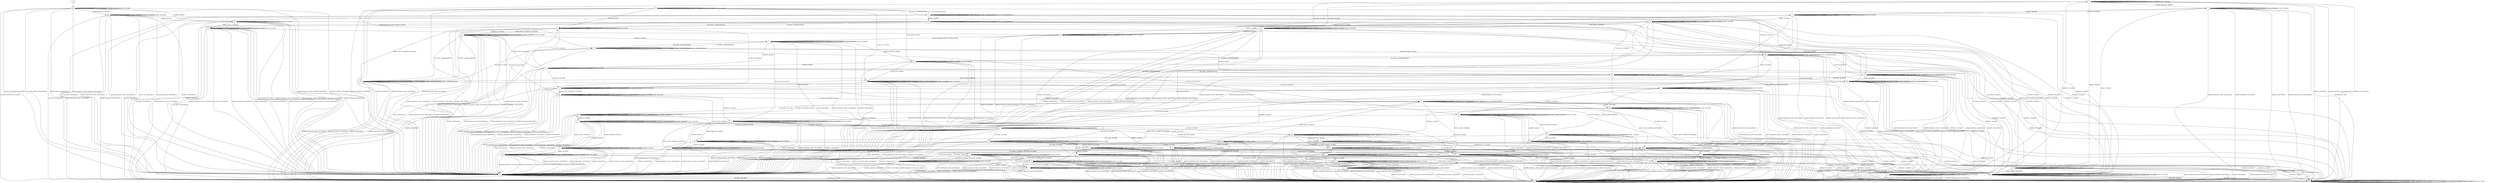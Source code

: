 digraph "" {
	graph ["Incoming time"=2.6667957305908203,
		"Outgoing time"=2.8571250438690186,
		Output="{'States': 67, 'Transitions': 859, 'Filename': '../results/ssh/BitVise-BitVise-z3-3.dot'}",
		Reference="{'States': 67, 'Transitions': 859, 'Filename': '../subjects/ssh/BitVise.dot'}",
		Solver=z3,
		Updated="{'States': 67, 'Transitions': 859, 'Filename': '../subjects/ssh/BitVise.dot'}",
		"f-measure"=1.0,
		precision=1.0,
		recall=1.0
	];
	a -> a	[key=0,
		label="UA_PK_NOK / UNIMPLEMENTED"];
	a -> a	[key=1,
		label="KEX30 / NO_RESP"];
	a -> a	[key=2,
		label="CH_REQUEST_PTY / NO_RESP"];
	a -> a	[key=3,
		label="CH_OPEN / CH_MAX"];
	a -> a	[key=4,
		label="CH_DATA / NO_RESP"];
	a -> a	[key=5,
		label="UA_PK_OK / UNIMPLEMENTED"];
	a -> a	[key=6,
		label="CH_EOF / NO_RESP"];
	a -> gg	[key=0,
		label="CH_CLOSE / NO_RESP"];
	a -> xx	[key=0,
		label="SERVICE_REQUEST_AUTH / DISCONNECT"];
	a -> xx	[key=1,
		label="SERVICE_REQUEST_CONN / DISCONNECT"];
	a -> xx	[key=2,
		label="KEXINIT_PROCEED / DISCONNECT"];
	a -> xx	[key=3,
		label="KEXINIT / DISCONNECT"];
	a -> jjj	[key=0,
		label="NEWKEYS / NO_RESP"];
	b -> b	[key=0,
		label="UA_PK_NOK / NO_RESP"];
	b -> b	[key=1,
		label="CH_REQUEST_PTY / CH_NONE"];
	b -> b	[key=2,
		label="CH_DATA / CH_NONE"];
	b -> b	[key=3,
		label="CH_CLOSE / CH_NONE"];
	b -> b	[key=4,
		label="CH_EOF / CH_NONE"];
	b -> i	[key=0,
		label="CH_OPEN / UNIMPLEMENTED"];
	b -> t	[key=0,
		label="UA_PK_OK / NO_RESP"];
	b -> w	[key=0,
		label="SERVICE_REQUEST_AUTH / DISCONNECT"];
	b -> w	[key=1,
		label="SERVICE_REQUEST_CONN / DISCONNECT"];
	b -> w	[key=2,
		label="KEXINIT_PROCEED / DISCONNECT"];
	b -> w	[key=3,
		label="KEXINIT / DISCONNECT"];
	b -> uu	[key=0,
		label="KEX30 / NO_RESP"];
	b -> bbb	[key=0,
		label="NEWKEYS / NO_RESP"];
	c -> c	[key=0,
		label="UA_PK_NOK / UNIMPLEMENTED"];
	c -> c	[key=1,
		label="CH_REQUEST_PTY / NO_RESP"];
	c -> c	[key=2,
		label="CH_OPEN / CH_MAX"];
	c -> c	[key=3,
		label="CH_DATA / NO_RESP"];
	c -> c	[key=4,
		label="UA_PK_OK / UNIMPLEMENTED"];
	c -> c	[key=5,
		label="CH_EOF / NO_RESP"];
	c -> dd	[key=0,
		label="NEWKEYS / NO_RESP"];
	c -> rr	[key=0,
		label="KEX30 / NO_RESP"];
	c -> vv	[key=0,
		label="CH_CLOSE / NO_RESP"];
	c -> xx	[key=0,
		label="SERVICE_REQUEST_AUTH / DISCONNECT"];
	c -> xx	[key=1,
		label="SERVICE_REQUEST_CONN / DISCONNECT"];
	c -> xx	[key=2,
		label="KEXINIT_PROCEED / DISCONNECT"];
	c -> xx	[key=3,
		label="KEXINIT / DISCONNECT"];
	d -> d	[key=0,
		label="UA_PK_NOK / UNIMPLEMENTED"];
	d -> d	[key=1,
		label="CH_REQUEST_PTY / NO_RESP"];
	d -> d	[key=2,
		label="CH_OPEN / CH_MAX"];
	d -> d	[key=3,
		label="CH_DATA / NO_RESP"];
	d -> d	[key=4,
		label="UA_PK_OK / UNIMPLEMENTED"];
	d -> d	[key=5,
		label="CH_EOF / NO_RESP"];
	d -> r	[key=0,
		label="CH_CLOSE / NO_RESP"];
	d -> dd	[key=0,
		label="NEWKEYS / NO_RESP"];
	d -> xx	[key=0,
		label="SERVICE_REQUEST_AUTH / DISCONNECT"];
	d -> xx	[key=1,
		label="SERVICE_REQUEST_CONN / DISCONNECT"];
	d -> xx	[key=2,
		label="KEXINIT_PROCEED / DISCONNECT"];
	d -> xx	[key=3,
		label="KEXINIT / DISCONNECT"];
	d -> kkk	[key=0,
		label="KEX30 / KEX31+NEWKEYS+BUFFERED"];
	e -> e	[key=0,
		label="UA_PK_NOK / UNIMPLEMENTED"];
	e -> e	[key=1,
		label="KEX30 / NO_RESP"];
	e -> e	[key=2,
		label="CH_REQUEST_PTY / CH_SUCCESS"];
	e -> e	[key=3,
		label="CH_OPEN / CH_MAX"];
	e -> e	[key=4,
		label="CH_DATA / NO_RESP"];
	e -> e	[key=5,
		label="UA_PK_OK / UNIMPLEMENTED"];
	e -> e	[key=6,
		label="CH_EOF / NO_RESP"];
	e -> ee	[key=0,
		label="NEWKEYS / NO_RESP"];
	e -> xx	[key=0,
		label="SERVICE_REQUEST_AUTH / DISCONNECT"];
	e -> xx	[key=1,
		label="SERVICE_REQUEST_CONN / DISCONNECT"];
	e -> xx	[key=2,
		label="KEXINIT_PROCEED / DISCONNECT"];
	e -> xx	[key=3,
		label="KEXINIT / DISCONNECT"];
	e -> ddd	[key=0,
		label="CH_CLOSE / CH_CLOSE"];
	f -> f	[key=0,
		label="UA_PK_NOK / UNIMPLEMENTED"];
	f -> f	[key=1,
		label="CH_REQUEST_PTY / CH_NONE"];
	f -> f	[key=2,
		label="CH_DATA / CH_NONE"];
	f -> f	[key=3,
		label="UA_PK_OK / UNIMPLEMENTED"];
	f -> f	[key=4,
		label="CH_CLOSE / CH_NONE"];
	f -> f	[key=5,
		label="CH_EOF / CH_NONE"];
	f -> m	[key=0,
		label="CH_OPEN / NO_RESP"];
	f -> w	[key=0,
		label="SERVICE_REQUEST_AUTH / DISCONNECT"];
	f -> w	[key=1,
		label="SERVICE_REQUEST_CONN / DISCONNECT"];
	f -> w	[key=2,
		label="KEXINIT_PROCEED / DISCONNECT"];
	f -> w	[key=3,
		label="KEXINIT / DISCONNECT"];
	f -> gg	[key=0,
		label="KEX30 / KEX31+NEWKEYS+BUFFERED"];
	f -> bbb	[key=0,
		label="NEWKEYS / NO_RESP"];
	g -> e	[key=0,
		label="KEX30 / KEX31+NEWKEYS"];
	g -> g	[key=0,
		label="UA_PK_NOK / UNIMPLEMENTED"];
	g -> g	[key=1,
		label="CH_OPEN / CH_MAX"];
	g -> g	[key=2,
		label="CH_DATA / NO_RESP"];
	g -> g	[key=3,
		label="UA_PK_OK / UNIMPLEMENTED"];
	g -> g	[key=4,
		label="CH_EOF / NO_RESP"];
	g -> r	[key=0,
		label="CH_CLOSE / NO_RESP"];
	g -> dd	[key=0,
		label="NEWKEYS / NO_RESP"];
	g -> rr	[key=0,
		label="CH_REQUEST_PTY / NO_RESP"];
	g -> xx	[key=0,
		label="SERVICE_REQUEST_AUTH / DISCONNECT"];
	g -> xx	[key=1,
		label="SERVICE_REQUEST_CONN / DISCONNECT"];
	g -> xx	[key=2,
		label="KEXINIT_PROCEED / DISCONNECT"];
	g -> xx	[key=3,
		label="KEXINIT / DISCONNECT"];
	h -> h	[key=0,
		label="UA_PK_NOK / UNIMPLEMENTED"];
	h -> h	[key=1,
		label="CH_REQUEST_PTY / NO_RESP"];
	h -> h	[key=2,
		label="CH_OPEN / CH_MAX"];
	h -> h	[key=3,
		label="CH_DATA / NO_RESP"];
	h -> h	[key=4,
		label="UA_PK_OK / UNIMPLEMENTED"];
	h -> h	[key=5,
		label="CH_EOF / NO_RESP"];
	h -> aa	[key=0,
		label="KEX30 / NO_RESP"];
	h -> dd	[key=0,
		label="NEWKEYS / NO_RESP"];
	h -> xx	[key=0,
		label="SERVICE_REQUEST_AUTH / DISCONNECT"];
	h -> xx	[key=1,
		label="SERVICE_REQUEST_CONN / DISCONNECT"];
	h -> xx	[key=2,
		label="KEXINIT_PROCEED / DISCONNECT"];
	h -> xx	[key=3,
		label="KEXINIT / DISCONNECT"];
	h -> iii	[key=0,
		label="CH_CLOSE / NO_RESP"];
	i -> b	[key=0,
		label="CH_CLOSE / UNIMPLEMENTED"];
	i -> i	[key=0,
		label="UA_PK_NOK / NO_RESP"];
	i -> i	[key=1,
		label="CH_REQUEST_PTY / UNIMPLEMENTED"];
	i -> i	[key=2,
		label="CH_OPEN / CH_MAX"];
	i -> i	[key=3,
		label="CH_DATA / UNIMPLEMENTED"];
	i -> i	[key=4,
		label="CH_EOF / UNIMPLEMENTED"];
	i -> u	[key=0,
		label="UA_PK_OK / NO_RESP"];
	i -> dd	[key=0,
		label="NEWKEYS / NO_RESP"];
	i -> xx	[key=0,
		label="SERVICE_REQUEST_AUTH / DISCONNECT"];
	i -> xx	[key=1,
		label="SERVICE_REQUEST_CONN / DISCONNECT"];
	i -> xx	[key=2,
		label="KEXINIT_PROCEED / DISCONNECT"];
	i -> xx	[key=3,
		label="KEXINIT / DISCONNECT"];
	i -> aaa	[key=0,
		label="KEX30 / NO_RESP"];
	j -> j	[key=0,
		label="UA_PK_NOK / UNIMPLEMENTED"];
	j -> j	[key=1,
		label="SERVICE_REQUEST_AUTH / SERVICE_ACCEPT"];
	j -> j	[key=2,
		label="CH_REQUEST_PTY / CH_NONE"];
	j -> j	[key=3,
		label="CH_DATA / CH_NONE"];
	j -> j	[key=4,
		label="UA_PK_OK / UNIMPLEMENTED"];
	j -> j	[key=5,
		label="CH_CLOSE / CH_NONE"];
	j -> j	[key=6,
		label="CH_EOF / CH_NONE"];
	j -> w	[key=0,
		label="KEX30 / DISCONNECT"];
	j -> w	[key=1,
		label="SERVICE_REQUEST_CONN / DISCONNECT"];
	j -> w	[key=2,
		label="NEWKEYS / DISCONNECT"];
	j -> oo	[key=0,
		label="CH_OPEN / CH_OPEN_SUCCESS"];
	j -> fff	[key=0,
		label="KEXINIT / KEXINIT"];
	j -> iii	[key=0,
		label="KEXINIT_PROCEED / KEXINIT"];
	k -> k	[key=0,
		label="UA_PK_NOK / UNIMPLEMENTED"];
	k -> k	[key=1,
		label="CH_REQUEST_PTY / NO_RESP"];
	k -> k	[key=2,
		label="CH_OPEN / CH_MAX"];
	k -> k	[key=3,
		label="CH_DATA / NO_RESP"];
	k -> k	[key=4,
		label="UA_PK_OK / UNIMPLEMENTED"];
	k -> k	[key=5,
		label="CH_EOF / NO_RESP"];
	k -> bb	[key=0,
		label="KEX30 / NO_RESP"];
	k -> dd	[key=0,
		label="NEWKEYS / NO_RESP"];
	k -> xx	[key=0,
		label="SERVICE_REQUEST_AUTH / DISCONNECT"];
	k -> xx	[key=1,
		label="SERVICE_REQUEST_CONN / DISCONNECT"];
	k -> xx	[key=2,
		label="KEXINIT_PROCEED / DISCONNECT"];
	k -> xx	[key=3,
		label="KEXINIT / DISCONNECT"];
	k -> lll	[key=0,
		label="CH_CLOSE / NO_RESP"];
	l -> l	[key=0,
		label="UA_PK_NOK / NO_RESP"];
	l -> l	[key=1,
		label="CH_REQUEST_PTY / CH_NONE"];
	l -> l	[key=2,
		label="CH_DATA / CH_NONE"];
	l -> l	[key=3,
		label="UA_PK_OK / NO_RESP"];
	l -> l	[key=4,
		label="CH_CLOSE / CH_NONE"];
	l -> l	[key=5,
		label="CH_EOF / CH_NONE"];
	l -> v	[key=0,
		label="CH_OPEN / NO_RESP"];
	l -> w	[key=0,
		label="SERVICE_REQUEST_AUTH / DISCONNECT"];
	l -> w	[key=1,
		label="SERVICE_REQUEST_CONN / DISCONNECT"];
	l -> w	[key=2,
		label="KEXINIT_PROCEED / DISCONNECT"];
	l -> w	[key=3,
		label="KEXINIT / DISCONNECT"];
	l -> bbb	[key=0,
		label="NEWKEYS / NO_RESP"];
	l -> ccc	[key=0,
		label="KEX30 / NO_RESP"];
	m -> d	[key=0,
		label="CH_EOF / NO_RESP"];
	m -> m	[key=0,
		label="UA_PK_NOK / UNIMPLEMENTED"];
	m -> m	[key=1,
		label="CH_REQUEST_PTY / NO_RESP"];
	m -> m	[key=2,
		label="CH_OPEN / CH_MAX"];
	m -> m	[key=3,
		label="UA_PK_OK / UNIMPLEMENTED"];
	m -> r	[key=0,
		label="CH_CLOSE / NO_RESP"];
	m -> dd	[key=0,
		label="NEWKEYS / NO_RESP"];
	m -> jj	[key=0,
		label="KEX30 / KEX31+NEWKEYS+BUFFERED"];
	m -> rr	[key=0,
		label="CH_DATA / NO_RESP"];
	m -> xx	[key=0,
		label="SERVICE_REQUEST_AUTH / DISCONNECT"];
	m -> xx	[key=1,
		label="SERVICE_REQUEST_CONN / DISCONNECT"];
	m -> xx	[key=2,
		label="KEXINIT_PROCEED / DISCONNECT"];
	m -> xx	[key=3,
		label="KEXINIT / DISCONNECT"];
	n -> n	[key=0,
		label="UA_PK_NOK / UNIMPLEMENTED"];
	n -> n	[key=1,
		label="CH_REQUEST_PTY / NO_RESP"];
	n -> n	[key=2,
		label="CH_OPEN / CH_MAX"];
	n -> n	[key=3,
		label="CH_DATA / NO_RESP"];
	n -> n	[key=4,
		label="UA_PK_OK / UNIMPLEMENTED"];
	n -> n	[key=5,
		label="CH_EOF / NO_RESP"];
	n -> cc	[key=0,
		label="KEX30 / NO_RESP"];
	n -> dd	[key=0,
		label="NEWKEYS / NO_RESP"];
	n -> vv	[key=0,
		label="CH_CLOSE / NO_RESP"];
	n -> xx	[key=0,
		label="SERVICE_REQUEST_AUTH / DISCONNECT"];
	n -> xx	[key=1,
		label="SERVICE_REQUEST_CONN / DISCONNECT"];
	n -> xx	[key=2,
		label="KEXINIT_PROCEED / DISCONNECT"];
	n -> xx	[key=3,
		label="KEXINIT / DISCONNECT"];
	o -> o	[key=0,
		label="UA_PK_NOK / NO_RESP"];
	o -> o	[key=1,
		label="KEX30 / NO_RESP"];
	o -> o	[key=2,
		label="CH_REQUEST_PTY / NO_RESP"];
	o -> o	[key=3,
		label="CH_OPEN / CH_MAX"];
	o -> o	[key=4,
		label="CH_DATA / NO_RESP"];
	o -> o	[key=5,
		label="UA_PK_OK / NO_RESP"];
	o -> o	[key=6,
		label="CH_EOF / NO_RESP"];
	o -> y	[key=0,
		label="CH_CLOSE / NO_RESP"];
	o -> tt	[key=0,
		label="NEWKEYS / NO_RESP"];
	o -> xx	[key=0,
		label="SERVICE_REQUEST_AUTH / DISCONNECT"];
	o -> xx	[key=1,
		label="SERVICE_REQUEST_CONN / DISCONNECT"];
	o -> xx	[key=2,
		label="KEXINIT_PROCEED / DISCONNECT"];
	o -> xx	[key=3,
		label="KEXINIT / DISCONNECT"];
	p -> p	[key=0,
		label="UA_PK_NOK / UA_FAILURE"];
	p -> p	[key=1,
		label="KEX30 / NO_RESP"];
	p -> p	[key=2,
		label="CH_REQUEST_PTY / CH_NONE"];
	p -> p	[key=3,
		label="CH_DATA / CH_NONE"];
	p -> p	[key=4,
		label="CH_CLOSE / CH_NONE"];
	p -> p	[key=5,
		label="CH_EOF / CH_NONE"];
	p -> w	[key=0,
		label="SERVICE_REQUEST_AUTH / DISCONNECT"];
	p -> w	[key=1,
		label="SERVICE_REQUEST_CONN / DISCONNECT"];
	p -> w	[key=2,
		label="KEXINIT_PROCEED / DISCONNECT"];
	p -> w	[key=3,
		label="KEXINIT / DISCONNECT"];
	p -> gg	[key=0,
		label="UA_PK_OK / UA_SUCCESS"];
	p -> ll	[key=0,
		label="NEWKEYS / NO_RESP"];
	p -> nnn	[key=0,
		label="CH_OPEN / UNIMPLEMENTED"];
	q -> d	[key=0,
		label="CH_EOF / NO_RESP"];
	q -> g	[key=0,
		label="CH_DATA / NO_RESP"];
	q -> m	[key=0,
		label="CH_REQUEST_PTY / NO_RESP"];
	q -> q	[key=0,
		label="UA_PK_NOK / UNIMPLEMENTED"];
	q -> q	[key=1,
		label="CH_OPEN / CH_MAX"];
	q -> q	[key=2,
		label="UA_PK_OK / UNIMPLEMENTED"];
	q -> r	[key=0,
		label="CH_CLOSE / NO_RESP"];
	q -> dd	[key=0,
		label="NEWKEYS / NO_RESP"];
	q -> jj	[key=0,
		label="KEX30 / KEX31+NEWKEYS"];
	q -> xx	[key=0,
		label="SERVICE_REQUEST_AUTH / DISCONNECT"];
	q -> xx	[key=1,
		label="SERVICE_REQUEST_CONN / DISCONNECT"];
	q -> xx	[key=2,
		label="KEXINIT_PROCEED / DISCONNECT"];
	q -> xx	[key=3,
		label="KEXINIT / DISCONNECT"];
	r -> r	[key=0,
		label="UA_PK_NOK / UNIMPLEMENTED"];
	r -> r	[key=1,
		label="CH_REQUEST_PTY / CH_NONE"];
	r -> r	[key=2,
		label="CH_DATA / CH_NONE"];
	r -> r	[key=3,
		label="UA_PK_OK / UNIMPLEMENTED"];
	r -> r	[key=4,
		label="CH_CLOSE / CH_NONE"];
	r -> r	[key=5,
		label="CH_EOF / CH_NONE"];
	r -> w	[key=0,
		label="SERVICE_REQUEST_AUTH / DISCONNECT"];
	r -> w	[key=1,
		label="SERVICE_REQUEST_CONN / DISCONNECT"];
	r -> w	[key=2,
		label="KEXINIT_PROCEED / DISCONNECT"];
	r -> w	[key=3,
		label="KEXINIT / DISCONNECT"];
	r -> cc	[key=0,
		label="CH_OPEN / NO_RESP"];
	r -> bbb	[key=0,
		label="NEWKEYS / NO_RESP"];
	r -> ddd	[key=0,
		label="KEX30 / KEX31+NEWKEYS+BUFFERED"];
	s -> m	[key=0,
		label="CH_OPEN / NO_RESP"];
	s -> s	[key=0,
		label="UA_PK_NOK / UNIMPLEMENTED"];
	s -> s	[key=1,
		label="CH_REQUEST_PTY / CH_NONE"];
	s -> s	[key=2,
		label="CH_DATA / CH_NONE"];
	s -> s	[key=3,
		label="UA_PK_OK / UNIMPLEMENTED"];
	s -> s	[key=4,
		label="CH_CLOSE / CH_NONE"];
	s -> s	[key=5,
		label="CH_EOF / CH_NONE"];
	s -> w	[key=0,
		label="SERVICE_REQUEST_AUTH / DISCONNECT"];
	s -> w	[key=1,
		label="SERVICE_REQUEST_CONN / DISCONNECT"];
	s -> w	[key=2,
		label="KEXINIT_PROCEED / DISCONNECT"];
	s -> w	[key=3,
		label="KEXINIT / DISCONNECT"];
	s -> gg	[key=0,
		label="KEX30 / KEX31+NEWKEYS"];
	s -> bbb	[key=0,
		label="NEWKEYS / NO_RESP"];
	t -> f	[key=0,
		label="KEX30 / NO_RESP"];
	t -> t	[key=0,
		label="UA_PK_NOK / UNIMPLEMENTED"];
	t -> t	[key=1,
		label="CH_REQUEST_PTY / CH_NONE"];
	t -> t	[key=2,
		label="CH_DATA / CH_NONE"];
	t -> t	[key=3,
		label="UA_PK_OK / UNIMPLEMENTED"];
	t -> t	[key=4,
		label="CH_CLOSE / CH_NONE"];
	t -> t	[key=5,
		label="CH_EOF / CH_NONE"];
	t -> w	[key=0,
		label="SERVICE_REQUEST_AUTH / DISCONNECT"];
	t -> w	[key=1,
		label="SERVICE_REQUEST_CONN / DISCONNECT"];
	t -> w	[key=2,
		label="KEXINIT_PROCEED / DISCONNECT"];
	t -> w	[key=3,
		label="KEXINIT / DISCONNECT"];
	t -> bbb	[key=0,
		label="NEWKEYS / NO_RESP"];
	t -> mmm	[key=0,
		label="CH_OPEN / NO_RESP"];
	u -> t	[key=0,
		label="CH_CLOSE / NO_RESP"];
	u -> u	[key=0,
		label="UA_PK_NOK / UNIMPLEMENTED"];
	u -> u	[key=1,
		label="CH_REQUEST_PTY / NO_RESP"];
	u -> u	[key=2,
		label="CH_OPEN / CH_MAX"];
	u -> u	[key=3,
		label="CH_DATA / NO_RESP"];
	u -> u	[key=4,
		label="UA_PK_OK / UNIMPLEMENTED"];
	u -> u	[key=5,
		label="CH_EOF / NO_RESP"];
	u -> dd	[key=0,
		label="NEWKEYS / NO_RESP"];
	u -> hh	[key=0,
		label="KEX30 / NO_RESP"];
	u -> xx	[key=0,
		label="SERVICE_REQUEST_AUTH / DISCONNECT"];
	u -> xx	[key=1,
		label="SERVICE_REQUEST_CONN / DISCONNECT"];
	u -> xx	[key=2,
		label="KEXINIT_PROCEED / DISCONNECT"];
	u -> xx	[key=3,
		label="KEXINIT / DISCONNECT"];
	v -> l	[key=0,
		label="CH_CLOSE / NO_RESP"];
	v -> v	[key=0,
		label="UA_PK_NOK / NO_RESP"];
	v -> v	[key=1,
		label="CH_REQUEST_PTY / NO_RESP"];
	v -> v	[key=2,
		label="CH_OPEN / CH_MAX"];
	v -> v	[key=3,
		label="CH_DATA / NO_RESP"];
	v -> v	[key=4,
		label="UA_PK_OK / NO_RESP"];
	v -> v	[key=5,
		label="CH_EOF / NO_RESP"];
	v -> dd	[key=0,
		label="NEWKEYS / NO_RESP"];
	v -> ss	[key=0,
		label="KEX30 / NO_RESP"];
	v -> xx	[key=0,
		label="SERVICE_REQUEST_AUTH / DISCONNECT"];
	v -> xx	[key=1,
		label="SERVICE_REQUEST_CONN / DISCONNECT"];
	v -> xx	[key=2,
		label="KEXINIT_PROCEED / DISCONNECT"];
	v -> xx	[key=3,
		label="KEXINIT / DISCONNECT"];
	w -> w	[key=0,
		label="UA_PK_NOK / NO_CONN"];
	w -> w	[key=1,
		label="KEX30 / NO_CONN"];
	w -> w	[key=2,
		label="SERVICE_REQUEST_AUTH / NO_CONN"];
	w -> w	[key=3,
		label="SERVICE_REQUEST_CONN / NO_CONN"];
	w -> w	[key=4,
		label="NEWKEYS / NO_CONN"];
	w -> w	[key=5,
		label="CH_REQUEST_PTY / CH_NONE"];
	w -> w	[key=6,
		label="CH_DATA / CH_NONE"];
	w -> w	[key=7,
		label="UA_PK_OK / NO_CONN"];
	w -> w	[key=8,
		label="KEXINIT_PROCEED / NO_CONN"];
	w -> w	[key=9,
		label="CH_CLOSE / CH_NONE"];
	w -> w	[key=10,
		label="KEXINIT / NO_CONN"];
	w -> w	[key=11,
		label="CH_EOF / CH_NONE"];
	w -> xx	[key=0,
		label="CH_OPEN / NO_CONN"];
	x -> s	[key=0,
		label="KEXINIT / KEXINIT"];
	x -> w	[key=0,
		label="KEX30 / DISCONNECT"];
	x -> w	[key=1,
		label="SERVICE_REQUEST_CONN / DISCONNECT"];
	x -> w	[key=2,
		label="NEWKEYS / DISCONNECT"];
	x -> x	[key=0,
		label="UA_PK_NOK / UNIMPLEMENTED"];
	x -> x	[key=1,
		label="SERVICE_REQUEST_AUTH / SERVICE_ACCEPT"];
	x -> x	[key=2,
		label="CH_REQUEST_PTY / CH_NONE"];
	x -> x	[key=3,
		label="CH_DATA / CH_NONE"];
	x -> x	[key=4,
		label="UA_PK_OK / UNIMPLEMENTED"];
	x -> x	[key=5,
		label="CH_CLOSE / CH_NONE"];
	x -> x	[key=6,
		label="CH_EOF / CH_NONE"];
	x -> oo	[key=0,
		label="CH_OPEN / CH_OPEN_SUCCESS"];
	x -> lll	[key=0,
		label="KEXINIT_PROCEED / KEXINIT"];
	y -> o	[key=0,
		label="CH_OPEN / NO_RESP"];
	y -> w	[key=0,
		label="SERVICE_REQUEST_AUTH / DISCONNECT"];
	y -> w	[key=1,
		label="SERVICE_REQUEST_CONN / DISCONNECT"];
	y -> w	[key=2,
		label="KEXINIT_PROCEED / DISCONNECT"];
	y -> w	[key=3,
		label="KEXINIT / DISCONNECT"];
	y -> y	[key=0,
		label="UA_PK_NOK / NO_RESP"];
	y -> y	[key=1,
		label="KEX30 / NO_RESP"];
	y -> y	[key=2,
		label="CH_REQUEST_PTY / CH_NONE"];
	y -> y	[key=3,
		label="CH_DATA / CH_NONE"];
	y -> y	[key=4,
		label="UA_PK_OK / NO_RESP"];
	y -> y	[key=5,
		label="CH_CLOSE / CH_NONE"];
	y -> y	[key=6,
		label="CH_EOF / CH_NONE"];
	y -> mm	[key=0,
		label="NEWKEYS / NO_RESP"];
	z -> d	[key=0,
		label="KEX30 / NO_RESP"];
	z -> z	[key=0,
		label="UA_PK_NOK / UNIMPLEMENTED"];
	z -> z	[key=1,
		label="CH_REQUEST_PTY / NO_RESP"];
	z -> z	[key=2,
		label="CH_OPEN / CH_MAX"];
	z -> z	[key=3,
		label="CH_DATA / NO_RESP"];
	z -> z	[key=4,
		label="UA_PK_OK / UNIMPLEMENTED"];
	z -> z	[key=5,
		label="CH_EOF / NO_RESP"];
	z -> dd	[key=0,
		label="NEWKEYS / NO_RESP"];
	z -> vv	[key=0,
		label="CH_CLOSE / NO_RESP"];
	z -> xx	[key=0,
		label="SERVICE_REQUEST_AUTH / DISCONNECT"];
	z -> xx	[key=1,
		label="SERVICE_REQUEST_CONN / DISCONNECT"];
	z -> xx	[key=2,
		label="KEXINIT_PROCEED / DISCONNECT"];
	z -> xx	[key=3,
		label="KEXINIT / DISCONNECT"];
	aa -> aa	[key=0,
		label="UA_PK_NOK / UNIMPLEMENTED"];
	aa -> aa	[key=1,
		label="CH_REQUEST_PTY / NO_RESP"];
	aa -> aa	[key=2,
		label="CH_OPEN / CH_MAX"];
	aa -> aa	[key=3,
		label="CH_DATA / NO_RESP"];
	aa -> aa	[key=4,
		label="UA_PK_OK / UNIMPLEMENTED"];
	aa -> aa	[key=5,
		label="CH_EOF / NO_RESP"];
	aa -> dd	[key=0,
		label="NEWKEYS / NO_RESP"];
	aa -> xx	[key=0,
		label="SERVICE_REQUEST_AUTH / DISCONNECT"];
	aa -> xx	[key=1,
		label="SERVICE_REQUEST_CONN / DISCONNECT"];
	aa -> xx	[key=2,
		label="KEXINIT_PROCEED / DISCONNECT"];
	aa -> xx	[key=3,
		label="KEXINIT / DISCONNECT"];
	aa -> fff	[key=0,
		label="CH_CLOSE / NO_RESP"];
	aa -> kkk	[key=0,
		label="KEX30 / KEX31+NEWKEYS"];
	bb -> a	[key=0,
		label="KEX30 / KEX31+NEWKEYS"];
	bb -> s	[key=0,
		label="CH_CLOSE / NO_RESP"];
	bb -> bb	[key=0,
		label="UA_PK_NOK / UNIMPLEMENTED"];
	bb -> bb	[key=1,
		label="CH_REQUEST_PTY / NO_RESP"];
	bb -> bb	[key=2,
		label="CH_OPEN / CH_MAX"];
	bb -> bb	[key=3,
		label="CH_DATA / NO_RESP"];
	bb -> bb	[key=4,
		label="UA_PK_OK / UNIMPLEMENTED"];
	bb -> bb	[key=5,
		label="CH_EOF / NO_RESP"];
	bb -> dd	[key=0,
		label="NEWKEYS / NO_RESP"];
	bb -> xx	[key=0,
		label="SERVICE_REQUEST_AUTH / DISCONNECT"];
	bb -> xx	[key=1,
		label="SERVICE_REQUEST_CONN / DISCONNECT"];
	bb -> xx	[key=2,
		label="KEXINIT_PROCEED / DISCONNECT"];
	bb -> xx	[key=3,
		label="KEXINIT / DISCONNECT"];
	cc -> r	[key=0,
		label="CH_CLOSE / NO_RESP"];
	cc -> cc	[key=0,
		label="UA_PK_NOK / UNIMPLEMENTED"];
	cc -> cc	[key=1,
		label="CH_REQUEST_PTY / NO_RESP"];
	cc -> cc	[key=2,
		label="CH_OPEN / CH_MAX"];
	cc -> cc	[key=3,
		label="CH_DATA / NO_RESP"];
	cc -> cc	[key=4,
		label="UA_PK_OK / UNIMPLEMENTED"];
	cc -> cc	[key=5,
		label="CH_EOF / NO_RESP"];
	cc -> dd	[key=0,
		label="NEWKEYS / NO_RESP"];
	cc -> jj	[key=0,
		label="KEX30 / KEX31+NEWKEYS+BUFFERED"];
	cc -> xx	[key=0,
		label="SERVICE_REQUEST_AUTH / DISCONNECT"];
	cc -> xx	[key=1,
		label="SERVICE_REQUEST_CONN / DISCONNECT"];
	cc -> xx	[key=2,
		label="KEXINIT_PROCEED / DISCONNECT"];
	cc -> xx	[key=3,
		label="KEXINIT / DISCONNECT"];
	dd -> dd	[key=0,
		label="UA_PK_NOK / NO_RESP"];
	dd -> dd	[key=1,
		label="KEX30 / NO_RESP"];
	dd -> dd	[key=2,
		label="SERVICE_REQUEST_AUTH / NO_RESP"];
	dd -> dd	[key=3,
		label="SERVICE_REQUEST_CONN / NO_RESP"];
	dd -> dd	[key=4,
		label="NEWKEYS / NO_RESP"];
	dd -> dd	[key=5,
		label="CH_REQUEST_PTY / NO_RESP"];
	dd -> dd	[key=6,
		label="CH_OPEN / CH_MAX"];
	dd -> dd	[key=7,
		label="CH_DATA / NO_RESP"];
	dd -> dd	[key=8,
		label="UA_PK_OK / NO_RESP"];
	dd -> dd	[key=9,
		label="KEXINIT_PROCEED / NO_RESP"];
	dd -> dd	[key=10,
		label="KEXINIT / NO_RESP"];
	dd -> dd	[key=11,
		label="CH_EOF / NO_RESP"];
	dd -> bbb	[key=0,
		label="CH_CLOSE / NO_RESP"];
	ee -> g	[key=0,
		label="KEXINIT / KEXINIT"];
	ee -> j	[key=0,
		label="CH_CLOSE / CH_CLOSE"];
	ee -> ee	[key=0,
		label="UA_PK_NOK / UNIMPLEMENTED"];
	ee -> ee	[key=1,
		label="SERVICE_REQUEST_AUTH / SERVICE_ACCEPT"];
	ee -> ee	[key=2,
		label="CH_REQUEST_PTY / CH_SUCCESS"];
	ee -> ee	[key=3,
		label="CH_OPEN / CH_MAX"];
	ee -> ee	[key=4,
		label="CH_DATA / NO_RESP"];
	ee -> ee	[key=5,
		label="UA_PK_OK / UNIMPLEMENTED"];
	ee -> ee	[key=6,
		label="CH_EOF / NO_RESP"];
	ee -> xx	[key=0,
		label="KEX30 / DISCONNECT"];
	ee -> xx	[key=1,
		label="SERVICE_REQUEST_CONN / DISCONNECT"];
	ee -> xx	[key=2,
		label="NEWKEYS / DISCONNECT"];
	ee -> zz	[key=0,
		label="KEXINIT_PROCEED / KEXINIT"];
	ff -> ff	[key=0,
		label="UA_PK_NOK / UA_FAILURE"];
	ff -> ff	[key=1,
		label="SERVICE_REQUEST_AUTH / SERVICE_ACCEPT"];
	ff -> ff	[key=2,
		label="CH_REQUEST_PTY / UNIMPLEMENTED"];
	ff -> ff	[key=3,
		label="CH_OPEN / CH_MAX"];
	ff -> ff	[key=4,
		label="CH_DATA / UNIMPLEMENTED"];
	ff -> ff	[key=5,
		label="CH_EOF / UNIMPLEMENTED"];
	ff -> kk	[key=0,
		label="KEXINIT / KEXINIT"];
	ff -> ll	[key=0,
		label="CH_CLOSE / UNIMPLEMENTED"];
	ff -> xx	[key=0,
		label="KEX30 / DISCONNECT"];
	ff -> xx	[key=1,
		label="SERVICE_REQUEST_CONN / DISCONNECT"];
	ff -> xx	[key=2,
		label="NEWKEYS / DISCONNECT"];
	ff -> hhh	[key=0,
		label="KEXINIT_PROCEED / KEXINIT"];
	ff -> jjj	[key=0,
		label="UA_PK_OK / UA_SUCCESS"];
	gg -> w	[key=0,
		label="SERVICE_REQUEST_AUTH / DISCONNECT"];
	gg -> w	[key=1,
		label="SERVICE_REQUEST_CONN / DISCONNECT"];
	gg -> w	[key=2,
		label="KEXINIT_PROCEED / DISCONNECT"];
	gg -> w	[key=3,
		label="KEXINIT / DISCONNECT"];
	gg -> x	[key=0,
		label="NEWKEYS / NO_RESP"];
	gg -> gg	[key=0,
		label="UA_PK_NOK / UNIMPLEMENTED"];
	gg -> gg	[key=1,
		label="KEX30 / NO_RESP"];
	gg -> gg	[key=2,
		label="CH_REQUEST_PTY / CH_NONE"];
	gg -> gg	[key=3,
		label="CH_DATA / CH_NONE"];
	gg -> gg	[key=4,
		label="UA_PK_OK / UNIMPLEMENTED"];
	gg -> gg	[key=5,
		label="CH_CLOSE / CH_NONE"];
	gg -> gg	[key=6,
		label="CH_EOF / CH_NONE"];
	gg -> jj	[key=0,
		label="CH_OPEN / CH_OPEN_SUCCESS"];
	hh -> a	[key=0,
		label="KEX30 / KEX31+NEWKEYS+BUFFERED"];
	hh -> f	[key=0,
		label="CH_CLOSE / NO_RESP"];
	hh -> dd	[key=0,
		label="NEWKEYS / NO_RESP"];
	hh -> hh	[key=0,
		label="UA_PK_NOK / UNIMPLEMENTED"];
	hh -> hh	[key=1,
		label="CH_REQUEST_PTY / NO_RESP"];
	hh -> hh	[key=2,
		label="CH_OPEN / CH_MAX"];
	hh -> hh	[key=3,
		label="CH_DATA / NO_RESP"];
	hh -> hh	[key=4,
		label="UA_PK_OK / UNIMPLEMENTED"];
	hh -> hh	[key=5,
		label="CH_EOF / NO_RESP"];
	hh -> xx	[key=0,
		label="SERVICE_REQUEST_AUTH / DISCONNECT"];
	hh -> xx	[key=1,
		label="SERVICE_REQUEST_CONN / DISCONNECT"];
	hh -> xx	[key=2,
		label="KEXINIT_PROCEED / DISCONNECT"];
	hh -> xx	[key=3,
		label="KEXINIT / DISCONNECT"];
	ii -> f	[key=0,
		label="UA_PK_OK / NO_RESP"];
	ii -> p	[key=0,
		label="KEX30 / KEX31+NEWKEYS"];
	ii -> w	[key=0,
		label="SERVICE_REQUEST_AUTH / DISCONNECT"];
	ii -> w	[key=1,
		label="SERVICE_REQUEST_CONN / DISCONNECT"];
	ii -> w	[key=2,
		label="KEXINIT_PROCEED / DISCONNECT"];
	ii -> w	[key=3,
		label="KEXINIT / DISCONNECT"];
	ii -> ii	[key=0,
		label="CH_REQUEST_PTY / CH_NONE"];
	ii -> ii	[key=1,
		label="CH_DATA / CH_NONE"];
	ii -> ii	[key=2,
		label="CH_CLOSE / CH_NONE"];
	ii -> ii	[key=3,
		label="CH_EOF / CH_NONE"];
	ii -> kk	[key=0,
		label="CH_OPEN / UNIMPLEMENTED"];
	ii -> uu	[key=0,
		label="UA_PK_NOK / NO_RESP"];
	ii -> bbb	[key=0,
		label="NEWKEYS / NO_RESP"];
	jj -> e	[key=0,
		label="CH_DATA / NO_RESP"];
	jj -> jj	[key=0,
		label="UA_PK_NOK / UNIMPLEMENTED"];
	jj -> jj	[key=1,
		label="KEX30 / NO_RESP"];
	jj -> jj	[key=2,
		label="CH_REQUEST_PTY / CH_SUCCESS"];
	jj -> jj	[key=3,
		label="CH_OPEN / CH_MAX"];
	jj -> jj	[key=4,
		label="UA_PK_OK / UNIMPLEMENTED"];
	jj -> oo	[key=0,
		label="NEWKEYS / NO_RESP"];
	jj -> xx	[key=0,
		label="SERVICE_REQUEST_AUTH / DISCONNECT"];
	jj -> xx	[key=1,
		label="SERVICE_REQUEST_CONN / DISCONNECT"];
	jj -> xx	[key=2,
		label="KEXINIT_PROCEED / DISCONNECT"];
	jj -> xx	[key=3,
		label="KEXINIT / DISCONNECT"];
	jj -> ddd	[key=0,
		label="CH_CLOSE / CH_CLOSE"];
	jj -> kkk	[key=0,
		label="CH_EOF / CH_CLOSE"];
	kk -> dd	[key=0,
		label="NEWKEYS / NO_RESP"];
	kk -> hh	[key=0,
		label="UA_PK_OK / NO_RESP"];
	kk -> ii	[key=0,
		label="CH_CLOSE / UNIMPLEMENTED"];
	kk -> kk	[key=0,
		label="CH_REQUEST_PTY / UNIMPLEMENTED"];
	kk -> kk	[key=1,
		label="CH_OPEN / CH_MAX"];
	kk -> kk	[key=2,
		label="CH_DATA / UNIMPLEMENTED"];
	kk -> kk	[key=3,
		label="CH_EOF / UNIMPLEMENTED"];
	kk -> xx	[key=0,
		label="SERVICE_REQUEST_AUTH / DISCONNECT"];
	kk -> xx	[key=1,
		label="SERVICE_REQUEST_CONN / DISCONNECT"];
	kk -> xx	[key=2,
		label="KEXINIT_PROCEED / DISCONNECT"];
	kk -> xx	[key=3,
		label="KEXINIT / DISCONNECT"];
	kk -> aaa	[key=0,
		label="UA_PK_NOK / NO_RESP"];
	kk -> nnn	[key=0,
		label="KEX30 / KEX31+NEWKEYS"];
	ll -> w	[key=0,
		label="KEX30 / DISCONNECT"];
	ll -> w	[key=1,
		label="SERVICE_REQUEST_CONN / DISCONNECT"];
	ll -> w	[key=2,
		label="NEWKEYS / DISCONNECT"];
	ll -> x	[key=0,
		label="UA_PK_OK / UA_SUCCESS"];
	ll -> ff	[key=0,
		label="CH_OPEN / UNIMPLEMENTED"];
	ll -> ii	[key=0,
		label="KEXINIT / KEXINIT"];
	ll -> ll	[key=0,
		label="UA_PK_NOK / UA_FAILURE"];
	ll -> ll	[key=1,
		label="SERVICE_REQUEST_AUTH / SERVICE_ACCEPT"];
	ll -> ll	[key=2,
		label="CH_REQUEST_PTY / CH_NONE"];
	ll -> ll	[key=3,
		label="CH_DATA / CH_NONE"];
	ll -> ll	[key=4,
		label="CH_CLOSE / CH_NONE"];
	ll -> ll	[key=5,
		label="CH_EOF / CH_NONE"];
	ll -> yy	[key=0,
		label="KEXINIT_PROCEED / KEXINIT"];
	mm -> l	[key=0,
		label="KEXINIT_PROCEED / KEXINIT"];
	mm -> w	[key=0,
		label="KEX30 / DISCONNECT"];
	mm -> w	[key=1,
		label="SERVICE_REQUEST_CONN / DISCONNECT"];
	mm -> w	[key=2,
		label="NEWKEYS / DISCONNECT"];
	mm -> ll	[key=0,
		label="SERVICE_REQUEST_AUTH / SERVICE_ACCEPT"];
	mm -> mm	[key=0,
		label="UA_PK_NOK / NO_RESP"];
	mm -> mm	[key=1,
		label="CH_REQUEST_PTY / CH_NONE"];
	mm -> mm	[key=2,
		label="CH_DATA / CH_NONE"];
	mm -> mm	[key=3,
		label="UA_PK_OK / NO_RESP"];
	mm -> mm	[key=4,
		label="CH_CLOSE / CH_NONE"];
	mm -> mm	[key=5,
		label="CH_EOF / CH_NONE"];
	mm -> tt	[key=0,
		label="CH_OPEN / NO_RESP"];
	mm -> ccc	[key=0,
		label="KEXINIT / KEXINIT"];
	nn -> qq	[key=0];
	oo -> j	[key=0,
		label="CH_CLOSE / CH_CLOSE"];
	oo -> q	[key=0,
		label="KEXINIT / KEXINIT"];
	oo -> ee	[key=0,
		label="CH_DATA / NO_RESP"];
	oo -> oo	[key=0,
		label="UA_PK_NOK / UNIMPLEMENTED"];
	oo -> oo	[key=1,
		label="SERVICE_REQUEST_AUTH / SERVICE_ACCEPT"];
	oo -> oo	[key=2,
		label="CH_REQUEST_PTY / CH_SUCCESS"];
	oo -> oo	[key=3,
		label="CH_OPEN / CH_MAX"];
	oo -> oo	[key=4,
		label="UA_PK_OK / UNIMPLEMENTED"];
	oo -> xx	[key=0,
		label="KEX30 / DISCONNECT"];
	oo -> xx	[key=1,
		label="SERVICE_REQUEST_CONN / DISCONNECT"];
	oo -> xx	[key=2,
		label="NEWKEYS / DISCONNECT"];
	oo -> eee	[key=0,
		label="KEXINIT_PROCEED / KEXINIT"];
	oo -> ooo	[key=0,
		label="CH_EOF / CH_CLOSE"];
	pp -> w	[key=0,
		label="UA_PK_NOK / DISCONNECT"];
	pp -> w	[key=1,
		label="SERVICE_REQUEST_AUTH / DISCONNECT"];
	pp -> w	[key=2,
		label="SERVICE_REQUEST_CONN / DISCONNECT"];
	pp -> w	[key=3,
		label="UA_PK_OK / DISCONNECT"];
	pp -> w	[key=4,
		label="KEXINIT_PROCEED / DISCONNECT"];
	pp -> w	[key=5,
		label="KEXINIT / DISCONNECT"];
	pp -> pp	[key=0,
		label="CH_REQUEST_PTY / CH_NONE"];
	pp -> pp	[key=1,
		label="CH_DATA / CH_NONE"];
	pp -> pp	[key=2,
		label="CH_CLOSE / CH_NONE"];
	pp -> pp	[key=3,
		label="CH_EOF / CH_NONE"];
	pp -> ww	[key=0,
		label="KEX30 / KEX31+NEWKEYS"];
	pp -> xx	[key=0,
		label="CH_OPEN / DISCONNECT"];
	pp -> bbb	[key=0,
		label="NEWKEYS / NO_RESP"];
	qq -> w	[key=0,
		label="UA_PK_NOK / KEXINIT+DISCONNECT"];
	qq -> w	[key=1,
		label="KEX30 / KEXINIT+DISCONNECT"];
	qq -> w	[key=2,
		label="SERVICE_REQUEST_AUTH / KEXINIT+DISCONNECT"];
	qq -> w	[key=3,
		label="SERVICE_REQUEST_CONN / KEXINIT+DISCONNECT"];
	qq -> w	[key=4,
		label="NEWKEYS / KEXINIT+DISCONNECT"];
	qq -> w	[key=5,
		label="UA_PK_OK / KEXINIT+DISCONNECT"];
	qq -> pp	[key=0,
		label="KEXINIT / KEXINIT"];
	qq -> qq	[key=0,
		label="CH_REQUEST_PTY / CH_NONE"];
	qq -> qq	[key=1,
		label="CH_DATA / CH_NONE"];
	qq -> qq	[key=2,
		label="CH_CLOSE / CH_NONE"];
	qq -> qq	[key=3,
		label="CH_EOF / CH_NONE"];
	qq -> xx	[key=0,
		label="CH_OPEN / KEXINIT+DISCONNECT"];
	qq -> ggg	[key=0,
		label="KEXINIT_PROCEED / KEXINIT"];
	rr -> e	[key=0,
		label="KEX30 / KEX31+NEWKEYS+BUFFERED"];
	rr -> r	[key=0,
		label="CH_CLOSE / NO_RESP"];
	rr -> dd	[key=0,
		label="NEWKEYS / NO_RESP"];
	rr -> rr	[key=0,
		label="UA_PK_NOK / UNIMPLEMENTED"];
	rr -> rr	[key=1,
		label="CH_REQUEST_PTY / NO_RESP"];
	rr -> rr	[key=2,
		label="CH_OPEN / CH_MAX"];
	rr -> rr	[key=3,
		label="CH_DATA / NO_RESP"];
	rr -> rr	[key=4,
		label="UA_PK_OK / UNIMPLEMENTED"];
	rr -> rr	[key=5,
		label="CH_EOF / NO_RESP"];
	rr -> xx	[key=0,
		label="SERVICE_REQUEST_AUTH / DISCONNECT"];
	rr -> xx	[key=1,
		label="SERVICE_REQUEST_CONN / DISCONNECT"];
	rr -> xx	[key=2,
		label="KEXINIT_PROCEED / DISCONNECT"];
	rr -> xx	[key=3,
		label="KEXINIT / DISCONNECT"];
	ss -> o	[key=0,
		label="KEX30 / KEX31+NEWKEYS"];
	ss -> dd	[key=0,
		label="NEWKEYS / NO_RESP"];
	ss -> ss	[key=0,
		label="UA_PK_NOK / NO_RESP"];
	ss -> ss	[key=1,
		label="CH_REQUEST_PTY / NO_RESP"];
	ss -> ss	[key=2,
		label="CH_OPEN / CH_MAX"];
	ss -> ss	[key=3,
		label="CH_DATA / NO_RESP"];
	ss -> ss	[key=4,
		label="UA_PK_OK / NO_RESP"];
	ss -> ss	[key=5,
		label="CH_EOF / NO_RESP"];
	ss -> xx	[key=0,
		label="SERVICE_REQUEST_AUTH / DISCONNECT"];
	ss -> xx	[key=1,
		label="SERVICE_REQUEST_CONN / DISCONNECT"];
	ss -> xx	[key=2,
		label="KEXINIT_PROCEED / DISCONNECT"];
	ss -> xx	[key=3,
		label="KEXINIT / DISCONNECT"];
	ss -> ccc	[key=0,
		label="CH_CLOSE / NO_RESP"];
	tt -> v	[key=0,
		label="KEXINIT_PROCEED / KEXINIT"];
	tt -> ff	[key=0,
		label="SERVICE_REQUEST_AUTH / SERVICE_ACCEPT"];
	tt -> mm	[key=0,
		label="CH_CLOSE / NO_RESP"];
	tt -> ss	[key=0,
		label="KEXINIT / KEXINIT"];
	tt -> tt	[key=0,
		label="UA_PK_NOK / NO_RESP"];
	tt -> tt	[key=1,
		label="CH_REQUEST_PTY / NO_RESP"];
	tt -> tt	[key=2,
		label="CH_OPEN / CH_MAX"];
	tt -> tt	[key=3,
		label="CH_DATA / NO_RESP"];
	tt -> tt	[key=4,
		label="UA_PK_OK / NO_RESP"];
	tt -> tt	[key=5,
		label="CH_EOF / NO_RESP"];
	tt -> xx	[key=0,
		label="KEX30 / DISCONNECT"];
	tt -> xx	[key=1,
		label="SERVICE_REQUEST_CONN / DISCONNECT"];
	tt -> xx	[key=2,
		label="NEWKEYS / DISCONNECT"];
	uu -> f	[key=0,
		label="UA_PK_OK / NO_RESP"];
	uu -> p	[key=0,
		label="KEX30 / KEX31+NEWKEYS+BUFFERED"];
	uu -> w	[key=0,
		label="SERVICE_REQUEST_AUTH / DISCONNECT"];
	uu -> w	[key=1,
		label="SERVICE_REQUEST_CONN / DISCONNECT"];
	uu -> w	[key=2,
		label="KEXINIT_PROCEED / DISCONNECT"];
	uu -> w	[key=3,
		label="KEXINIT / DISCONNECT"];
	uu -> uu	[key=0,
		label="UA_PK_NOK / NO_RESP"];
	uu -> uu	[key=1,
		label="CH_REQUEST_PTY / CH_NONE"];
	uu -> uu	[key=2,
		label="CH_DATA / CH_NONE"];
	uu -> uu	[key=3,
		label="CH_CLOSE / CH_NONE"];
	uu -> uu	[key=4,
		label="CH_EOF / CH_NONE"];
	uu -> aaa	[key=0,
		label="CH_OPEN / UNIMPLEMENTED"];
	uu -> bbb	[key=0,
		label="NEWKEYS / NO_RESP"];
	vv -> n	[key=0,
		label="CH_OPEN / NO_RESP"];
	vv -> r	[key=0,
		label="KEX30 / NO_RESP"];
	vv -> w	[key=0,
		label="SERVICE_REQUEST_AUTH / DISCONNECT"];
	vv -> w	[key=1,
		label="SERVICE_REQUEST_CONN / DISCONNECT"];
	vv -> w	[key=2,
		label="KEXINIT_PROCEED / DISCONNECT"];
	vv -> w	[key=3,
		label="KEXINIT / DISCONNECT"];
	vv -> vv	[key=0,
		label="UA_PK_NOK / UNIMPLEMENTED"];
	vv -> vv	[key=1,
		label="CH_REQUEST_PTY / CH_NONE"];
	vv -> vv	[key=2,
		label="CH_DATA / CH_NONE"];
	vv -> vv	[key=3,
		label="UA_PK_OK / UNIMPLEMENTED"];
	vv -> vv	[key=4,
		label="CH_CLOSE / CH_NONE"];
	vv -> vv	[key=5,
		label="CH_EOF / CH_NONE"];
	vv -> bbb	[key=0,
		label="NEWKEYS / NO_RESP"];
	ww -> w	[key=0,
		label="UA_PK_NOK / DISCONNECT"];
	ww -> w	[key=1,
		label="SERVICE_REQUEST_AUTH / DISCONNECT"];
	ww -> w	[key=2,
		label="SERVICE_REQUEST_CONN / DISCONNECT"];
	ww -> w	[key=3,
		label="UA_PK_OK / DISCONNECT"];
	ww -> w	[key=4,
		label="KEXINIT_PROCEED / DISCONNECT"];
	ww -> w	[key=5,
		label="KEXINIT / DISCONNECT"];
	ww -> mm	[key=0,
		label="NEWKEYS / NO_RESP"];
	ww -> ww	[key=0,
		label="KEX30 / NO_RESP"];
	ww -> ww	[key=1,
		label="CH_REQUEST_PTY / CH_NONE"];
	ww -> ww	[key=2,
		label="CH_DATA / CH_NONE"];
	ww -> ww	[key=3,
		label="CH_CLOSE / CH_NONE"];
	ww -> ww	[key=4,
		label="CH_EOF / CH_NONE"];
	ww -> xx	[key=0,
		label="CH_OPEN / DISCONNECT"];
	xx -> w	[key=0,
		label="CH_CLOSE / NO_CONN"];
	xx -> xx	[key=0,
		label="UA_PK_NOK / NO_CONN"];
	xx -> xx	[key=1,
		label="KEX30 / NO_CONN"];
	xx -> xx	[key=2,
		label="SERVICE_REQUEST_AUTH / NO_CONN"];
	xx -> xx	[key=3,
		label="SERVICE_REQUEST_CONN / NO_CONN"];
	xx -> xx	[key=4,
		label="NEWKEYS / NO_CONN"];
	xx -> xx	[key=5,
		label="CH_REQUEST_PTY / NO_CONN"];
	xx -> xx	[key=6,
		label="CH_OPEN / CH_MAX"];
	xx -> xx	[key=7,
		label="CH_DATA / NO_CONN"];
	xx -> xx	[key=8,
		label="UA_PK_OK / NO_CONN"];
	xx -> xx	[key=9,
		label="KEXINIT_PROCEED / NO_CONN"];
	xx -> xx	[key=10,
		label="KEXINIT / NO_CONN"];
	xx -> xx	[key=11,
		label="CH_EOF / NO_CONN"];
	yy -> b	[key=0,
		label="UA_PK_NOK / NO_RESP"];
	yy -> t	[key=0,
		label="UA_PK_OK / NO_RESP"];
	yy -> w	[key=0,
		label="SERVICE_REQUEST_AUTH / DISCONNECT"];
	yy -> w	[key=1,
		label="SERVICE_REQUEST_CONN / DISCONNECT"];
	yy -> w	[key=2,
		label="KEXINIT_PROCEED / DISCONNECT"];
	yy -> w	[key=3,
		label="KEXINIT / DISCONNECT"];
	yy -> ii	[key=0,
		label="KEX30 / NO_RESP"];
	yy -> yy	[key=0,
		label="CH_REQUEST_PTY / CH_NONE"];
	yy -> yy	[key=1,
		label="CH_DATA / CH_NONE"];
	yy -> yy	[key=2,
		label="CH_CLOSE / CH_NONE"];
	yy -> yy	[key=3,
		label="CH_EOF / CH_NONE"];
	yy -> bbb	[key=0,
		label="NEWKEYS / NO_RESP"];
	yy -> hhh	[key=0,
		label="CH_OPEN / UNIMPLEMENTED"];
	zz -> c	[key=0,
		label="CH_REQUEST_PTY / NO_RESP"];
	zz -> g	[key=0,
		label="KEX30 / NO_RESP"];
	zz -> dd	[key=0,
		label="NEWKEYS / NO_RESP"];
	zz -> vv	[key=0,
		label="CH_CLOSE / NO_RESP"];
	zz -> xx	[key=0,
		label="SERVICE_REQUEST_AUTH / DISCONNECT"];
	zz -> xx	[key=1,
		label="SERVICE_REQUEST_CONN / DISCONNECT"];
	zz -> xx	[key=2,
		label="KEXINIT_PROCEED / DISCONNECT"];
	zz -> xx	[key=3,
		label="KEXINIT / DISCONNECT"];
	zz -> zz	[key=0,
		label="UA_PK_NOK / UNIMPLEMENTED"];
	zz -> zz	[key=1,
		label="CH_OPEN / CH_MAX"];
	zz -> zz	[key=2,
		label="CH_DATA / NO_RESP"];
	zz -> zz	[key=3,
		label="UA_PK_OK / UNIMPLEMENTED"];
	zz -> zz	[key=4,
		label="CH_EOF / NO_RESP"];
	aaa -> dd	[key=0,
		label="NEWKEYS / NO_RESP"];
	aaa -> hh	[key=0,
		label="UA_PK_OK / NO_RESP"];
	aaa -> uu	[key=0,
		label="CH_CLOSE / UNIMPLEMENTED"];
	aaa -> xx	[key=0,
		label="SERVICE_REQUEST_AUTH / DISCONNECT"];
	aaa -> xx	[key=1,
		label="SERVICE_REQUEST_CONN / DISCONNECT"];
	aaa -> xx	[key=2,
		label="KEXINIT_PROCEED / DISCONNECT"];
	aaa -> xx	[key=3,
		label="KEXINIT / DISCONNECT"];
	aaa -> aaa	[key=0,
		label="UA_PK_NOK / NO_RESP"];
	aaa -> aaa	[key=1,
		label="CH_REQUEST_PTY / UNIMPLEMENTED"];
	aaa -> aaa	[key=2,
		label="CH_OPEN / CH_MAX"];
	aaa -> aaa	[key=3,
		label="CH_DATA / UNIMPLEMENTED"];
	aaa -> aaa	[key=4,
		label="CH_EOF / UNIMPLEMENTED"];
	aaa -> nnn	[key=0,
		label="KEX30 / KEX31+NEWKEYS+BUFFERED"];
	bbb -> dd	[key=0,
		label="CH_OPEN / NO_RESP"];
	bbb -> bbb	[key=0,
		label="UA_PK_NOK / NO_RESP"];
	bbb -> bbb	[key=1,
		label="KEX30 / NO_RESP"];
	bbb -> bbb	[key=2,
		label="SERVICE_REQUEST_AUTH / NO_RESP"];
	bbb -> bbb	[key=3,
		label="SERVICE_REQUEST_CONN / NO_RESP"];
	bbb -> bbb	[key=4,
		label="NEWKEYS / NO_RESP"];
	bbb -> bbb	[key=5,
		label="CH_REQUEST_PTY / CH_NONE"];
	bbb -> bbb	[key=6,
		label="CH_DATA / CH_NONE"];
	bbb -> bbb	[key=7,
		label="UA_PK_OK / NO_RESP"];
	bbb -> bbb	[key=8,
		label="KEXINIT_PROCEED / NO_RESP"];
	bbb -> bbb	[key=9,
		label="CH_CLOSE / CH_NONE"];
	bbb -> bbb	[key=10,
		label="KEXINIT / NO_RESP"];
	bbb -> bbb	[key=11,
		label="CH_EOF / CH_NONE"];
	ccc -> w	[key=0,
		label="SERVICE_REQUEST_AUTH / DISCONNECT"];
	ccc -> w	[key=1,
		label="SERVICE_REQUEST_CONN / DISCONNECT"];
	ccc -> w	[key=2,
		label="KEXINIT_PROCEED / DISCONNECT"];
	ccc -> w	[key=3,
		label="KEXINIT / DISCONNECT"];
	ccc -> y	[key=0,
		label="KEX30 / KEX31+NEWKEYS"];
	ccc -> ss	[key=0,
		label="CH_OPEN / NO_RESP"];
	ccc -> bbb	[key=0,
		label="NEWKEYS / NO_RESP"];
	ccc -> ccc	[key=0,
		label="UA_PK_NOK / NO_RESP"];
	ccc -> ccc	[key=1,
		label="CH_REQUEST_PTY / CH_NONE"];
	ccc -> ccc	[key=2,
		label="CH_DATA / CH_NONE"];
	ccc -> ccc	[key=3,
		label="UA_PK_OK / NO_RESP"];
	ccc -> ccc	[key=4,
		label="CH_CLOSE / CH_NONE"];
	ccc -> ccc	[key=5,
		label="CH_EOF / CH_NONE"];
	ddd -> j	[key=0,
		label="NEWKEYS / NO_RESP"];
	ddd -> w	[key=0,
		label="SERVICE_REQUEST_AUTH / DISCONNECT"];
	ddd -> w	[key=1,
		label="SERVICE_REQUEST_CONN / DISCONNECT"];
	ddd -> w	[key=2,
		label="KEXINIT_PROCEED / DISCONNECT"];
	ddd -> w	[key=3,
		label="KEXINIT / DISCONNECT"];
	ddd -> jj	[key=0,
		label="CH_OPEN / CH_OPEN_SUCCESS"];
	ddd -> ddd	[key=0,
		label="UA_PK_NOK / UNIMPLEMENTED"];
	ddd -> ddd	[key=1,
		label="KEX30 / NO_RESP"];
	ddd -> ddd	[key=2,
		label="CH_REQUEST_PTY / CH_NONE"];
	ddd -> ddd	[key=3,
		label="CH_DATA / CH_NONE"];
	ddd -> ddd	[key=4,
		label="UA_PK_OK / UNIMPLEMENTED"];
	ddd -> ddd	[key=5,
		label="CH_CLOSE / CH_NONE"];
	ddd -> ddd	[key=6,
		label="CH_EOF / CH_NONE"];
	eee -> q	[key=0,
		label="KEX30 / NO_RESP"];
	eee -> z	[key=0,
		label="CH_EOF / NO_RESP"];
	eee -> dd	[key=0,
		label="NEWKEYS / NO_RESP"];
	eee -> vv	[key=0,
		label="CH_CLOSE / NO_RESP"];
	eee -> xx	[key=0,
		label="SERVICE_REQUEST_AUTH / DISCONNECT"];
	eee -> xx	[key=1,
		label="SERVICE_REQUEST_CONN / DISCONNECT"];
	eee -> xx	[key=2,
		label="KEXINIT_PROCEED / DISCONNECT"];
	eee -> xx	[key=3,
		label="KEXINIT / DISCONNECT"];
	eee -> zz	[key=0,
		label="CH_DATA / NO_RESP"];
	eee -> eee	[key=0,
		label="UA_PK_NOK / UNIMPLEMENTED"];
	eee -> eee	[key=1,
		label="CH_OPEN / CH_MAX"];
	eee -> eee	[key=2,
		label="UA_PK_OK / UNIMPLEMENTED"];
	eee -> mmm	[key=0,
		label="CH_REQUEST_PTY / NO_RESP"];
	fff -> w	[key=0,
		label="SERVICE_REQUEST_AUTH / DISCONNECT"];
	fff -> w	[key=1,
		label="SERVICE_REQUEST_CONN / DISCONNECT"];
	fff -> w	[key=2,
		label="KEXINIT_PROCEED / DISCONNECT"];
	fff -> w	[key=3,
		label="KEXINIT / DISCONNECT"];
	fff -> cc	[key=0,
		label="CH_OPEN / NO_RESP"];
	fff -> bbb	[key=0,
		label="NEWKEYS / NO_RESP"];
	fff -> ddd	[key=0,
		label="KEX30 / KEX31+NEWKEYS"];
	fff -> fff	[key=0,
		label="UA_PK_NOK / UNIMPLEMENTED"];
	fff -> fff	[key=1,
		label="CH_REQUEST_PTY / CH_NONE"];
	fff -> fff	[key=2,
		label="CH_DATA / CH_NONE"];
	fff -> fff	[key=3,
		label="UA_PK_OK / UNIMPLEMENTED"];
	fff -> fff	[key=4,
		label="CH_CLOSE / CH_NONE"];
	fff -> fff	[key=5,
		label="CH_EOF / CH_NONE"];
	ggg -> w	[key=0,
		label="UA_PK_NOK / DISCONNECT"];
	ggg -> w	[key=1,
		label="SERVICE_REQUEST_AUTH / DISCONNECT"];
	ggg -> w	[key=2,
		label="SERVICE_REQUEST_CONN / DISCONNECT"];
	ggg -> w	[key=3,
		label="UA_PK_OK / DISCONNECT"];
	ggg -> w	[key=4,
		label="KEXINIT_PROCEED / DISCONNECT"];
	ggg -> w	[key=5,
		label="KEXINIT / DISCONNECT"];
	ggg -> pp	[key=0,
		label="KEX30 / NO_RESP"];
	ggg -> xx	[key=0,
		label="CH_OPEN / DISCONNECT"];
	ggg -> bbb	[key=0,
		label="NEWKEYS / NO_RESP"];
	ggg -> ggg	[key=0,
		label="CH_REQUEST_PTY / CH_NONE"];
	ggg -> ggg	[key=1,
		label="CH_DATA / CH_NONE"];
	ggg -> ggg	[key=2,
		label="CH_CLOSE / CH_NONE"];
	ggg -> ggg	[key=3,
		label="CH_EOF / CH_NONE"];
	hhh -> i	[key=0,
		label="UA_PK_NOK / NO_RESP"];
	hhh -> u	[key=0,
		label="UA_PK_OK / NO_RESP"];
	hhh -> dd	[key=0,
		label="NEWKEYS / NO_RESP"];
	hhh -> kk	[key=0,
		label="KEX30 / NO_RESP"];
	hhh -> xx	[key=0,
		label="SERVICE_REQUEST_AUTH / DISCONNECT"];
	hhh -> xx	[key=1,
		label="SERVICE_REQUEST_CONN / DISCONNECT"];
	hhh -> xx	[key=2,
		label="KEXINIT_PROCEED / DISCONNECT"];
	hhh -> xx	[key=3,
		label="KEXINIT / DISCONNECT"];
	hhh -> yy	[key=0,
		label="CH_CLOSE / UNIMPLEMENTED"];
	hhh -> hhh	[key=0,
		label="CH_REQUEST_PTY / UNIMPLEMENTED"];
	hhh -> hhh	[key=1,
		label="CH_OPEN / CH_MAX"];
	hhh -> hhh	[key=2,
		label="CH_DATA / UNIMPLEMENTED"];
	hhh -> hhh	[key=3,
		label="CH_EOF / UNIMPLEMENTED"];
	iii -> n	[key=0,
		label="CH_OPEN / NO_RESP"];
	iii -> w	[key=0,
		label="SERVICE_REQUEST_AUTH / DISCONNECT"];
	iii -> w	[key=1,
		label="SERVICE_REQUEST_CONN / DISCONNECT"];
	iii -> w	[key=2,
		label="KEXINIT_PROCEED / DISCONNECT"];
	iii -> w	[key=3,
		label="KEXINIT / DISCONNECT"];
	iii -> bbb	[key=0,
		label="NEWKEYS / NO_RESP"];
	iii -> fff	[key=0,
		label="KEX30 / NO_RESP"];
	iii -> iii	[key=0,
		label="UA_PK_NOK / UNIMPLEMENTED"];
	iii -> iii	[key=1,
		label="CH_REQUEST_PTY / CH_NONE"];
	iii -> iii	[key=2,
		label="CH_DATA / CH_NONE"];
	iii -> iii	[key=3,
		label="UA_PK_OK / UNIMPLEMENTED"];
	iii -> iii	[key=4,
		label="CH_CLOSE / CH_NONE"];
	iii -> iii	[key=5,
		label="CH_EOF / CH_NONE"];
	jjj -> k	[key=0,
		label="KEXINIT_PROCEED / KEXINIT"];
	jjj -> x	[key=0,
		label="CH_CLOSE / NO_RESP"];
	jjj -> bb	[key=0,
		label="KEXINIT / KEXINIT"];
	jjj -> xx	[key=0,
		label="KEX30 / DISCONNECT"];
	jjj -> xx	[key=1,
		label="SERVICE_REQUEST_CONN / DISCONNECT"];
	jjj -> xx	[key=2,
		label="NEWKEYS / DISCONNECT"];
	jjj -> jjj	[key=0,
		label="UA_PK_NOK / UNIMPLEMENTED"];
	jjj -> jjj	[key=1,
		label="SERVICE_REQUEST_AUTH / SERVICE_ACCEPT"];
	jjj -> jjj	[key=2,
		label="CH_REQUEST_PTY / NO_RESP"];
	jjj -> jjj	[key=3,
		label="CH_OPEN / CH_MAX"];
	jjj -> jjj	[key=4,
		label="CH_DATA / NO_RESP"];
	jjj -> jjj	[key=5,
		label="UA_PK_OK / UNIMPLEMENTED"];
	jjj -> jjj	[key=6,
		label="CH_EOF / NO_RESP"];
	kkk -> xx	[key=0,
		label="SERVICE_REQUEST_AUTH / DISCONNECT"];
	kkk -> xx	[key=1,
		label="SERVICE_REQUEST_CONN / DISCONNECT"];
	kkk -> xx	[key=2,
		label="KEXINIT_PROCEED / DISCONNECT"];
	kkk -> xx	[key=3,
		label="KEXINIT / DISCONNECT"];
	kkk -> ddd	[key=0,
		label="CH_CLOSE / NO_RESP"];
	kkk -> kkk	[key=0,
		label="UA_PK_NOK / UNIMPLEMENTED"];
	kkk -> kkk	[key=1,
		label="KEX30 / NO_RESP"];
	kkk -> kkk	[key=2,
		label="CH_REQUEST_PTY / NO_RESP"];
	kkk -> kkk	[key=3,
		label="CH_OPEN / CH_MAX"];
	kkk -> kkk	[key=4,
		label="CH_DATA / NO_RESP"];
	kkk -> kkk	[key=5,
		label="UA_PK_OK / UNIMPLEMENTED"];
	kkk -> kkk	[key=6,
		label="CH_EOF / NO_RESP"];
	kkk -> ooo	[key=0,
		label="NEWKEYS / NO_RESP"];
	lll -> s	[key=0,
		label="KEX30 / NO_RESP"];
	lll -> w	[key=0,
		label="SERVICE_REQUEST_AUTH / DISCONNECT"];
	lll -> w	[key=1,
		label="SERVICE_REQUEST_CONN / DISCONNECT"];
	lll -> w	[key=2,
		label="KEXINIT_PROCEED / DISCONNECT"];
	lll -> w	[key=3,
		label="KEXINIT / DISCONNECT"];
	lll -> bbb	[key=0,
		label="NEWKEYS / NO_RESP"];
	lll -> lll	[key=0,
		label="UA_PK_NOK / UNIMPLEMENTED"];
	lll -> lll	[key=1,
		label="CH_REQUEST_PTY / CH_NONE"];
	lll -> lll	[key=2,
		label="CH_DATA / CH_NONE"];
	lll -> lll	[key=3,
		label="UA_PK_OK / UNIMPLEMENTED"];
	lll -> lll	[key=4,
		label="CH_CLOSE / CH_NONE"];
	lll -> lll	[key=5,
		label="CH_EOF / CH_NONE"];
	lll -> mmm	[key=0,
		label="CH_OPEN / NO_RESP"];
	mmm -> c	[key=0,
		label="CH_DATA / NO_RESP"];
	mmm -> m	[key=0,
		label="KEX30 / NO_RESP"];
	mmm -> z	[key=0,
		label="CH_EOF / NO_RESP"];
	mmm -> dd	[key=0,
		label="NEWKEYS / NO_RESP"];
	mmm -> vv	[key=0,
		label="CH_CLOSE / NO_RESP"];
	mmm -> xx	[key=0,
		label="SERVICE_REQUEST_AUTH / DISCONNECT"];
	mmm -> xx	[key=1,
		label="SERVICE_REQUEST_CONN / DISCONNECT"];
	mmm -> xx	[key=2,
		label="KEXINIT_PROCEED / DISCONNECT"];
	mmm -> xx	[key=3,
		label="KEXINIT / DISCONNECT"];
	mmm -> mmm	[key=0,
		label="UA_PK_NOK / UNIMPLEMENTED"];
	mmm -> mmm	[key=1,
		label="CH_REQUEST_PTY / NO_RESP"];
	mmm -> mmm	[key=2,
		label="CH_OPEN / CH_MAX"];
	mmm -> mmm	[key=3,
		label="UA_PK_OK / UNIMPLEMENTED"];
	nnn -> a	[key=0,
		label="UA_PK_OK / UA_SUCCESS"];
	nnn -> p	[key=0,
		label="CH_CLOSE / UNIMPLEMENTED"];
	nnn -> ff	[key=0,
		label="NEWKEYS / NO_RESP"];
	nnn -> xx	[key=0,
		label="SERVICE_REQUEST_AUTH / DISCONNECT"];
	nnn -> xx	[key=1,
		label="SERVICE_REQUEST_CONN / DISCONNECT"];
	nnn -> xx	[key=2,
		label="KEXINIT_PROCEED / DISCONNECT"];
	nnn -> xx	[key=3,
		label="KEXINIT / DISCONNECT"];
	nnn -> nnn	[key=0,
		label="UA_PK_NOK / UA_FAILURE"];
	nnn -> nnn	[key=1,
		label="KEX30 / NO_RESP"];
	nnn -> nnn	[key=2,
		label="CH_REQUEST_PTY / UNIMPLEMENTED"];
	nnn -> nnn	[key=3,
		label="CH_OPEN / CH_MAX"];
	nnn -> nnn	[key=4,
		label="CH_DATA / UNIMPLEMENTED"];
	nnn -> nnn	[key=5,
		label="CH_EOF / UNIMPLEMENTED"];
	ooo -> h	[key=0,
		label="KEXINIT_PROCEED / KEXINIT"];
	ooo -> j	[key=0,
		label="CH_CLOSE / NO_RESP"];
	ooo -> aa	[key=0,
		label="KEXINIT / KEXINIT"];
	ooo -> xx	[key=0,
		label="KEX30 / DISCONNECT"];
	ooo -> xx	[key=1,
		label="SERVICE_REQUEST_CONN / DISCONNECT"];
	ooo -> xx	[key=2,
		label="NEWKEYS / DISCONNECT"];
	ooo -> ooo	[key=0,
		label="UA_PK_NOK / UNIMPLEMENTED"];
	ooo -> ooo	[key=1,
		label="SERVICE_REQUEST_AUTH / SERVICE_ACCEPT"];
	ooo -> ooo	[key=2,
		label="CH_REQUEST_PTY / NO_RESP"];
	ooo -> ooo	[key=3,
		label="CH_OPEN / CH_MAX"];
	ooo -> ooo	[key=4,
		label="CH_DATA / NO_RESP"];
	ooo -> ooo	[key=5,
		label="UA_PK_OK / UNIMPLEMENTED"];
	ooo -> ooo	[key=6,
		label="CH_EOF / NO_RESP"];
}
